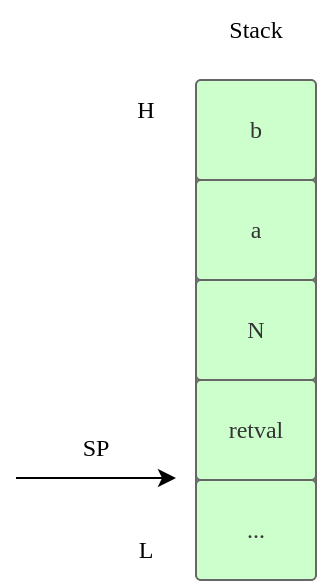 <mxfile version="21.4.0" type="device">
  <diagram name="Page-1" id="B1yo0fYO60-0N24Uez38">
    <mxGraphModel dx="1306" dy="894" grid="1" gridSize="10" guides="1" tooltips="1" connect="1" arrows="1" fold="1" page="1" pageScale="1" pageWidth="850" pageHeight="1100" math="0" shadow="0">
      <root>
        <mxCell id="0" />
        <mxCell id="1" parent="0" />
        <mxCell id="YhTuoAYsITykvQmshLvt-1" value="" style="rounded=1;whiteSpace=wrap;html=1;arcSize=5;fontFamily=SF Mono;fillColor=#CCFFCC;fontColor=#333333;strokeColor=#666666;" vertex="1" parent="1">
          <mxGeometry x="360" y="200" width="60" height="250" as="geometry" />
        </mxCell>
        <mxCell id="YhTuoAYsITykvQmshLvt-2" value="b" style="rounded=1;whiteSpace=wrap;html=1;arcSize=5;fontFamily=SF Mono;fillColor=#CCFFCC;fontColor=#333333;strokeColor=#666666;" vertex="1" parent="1">
          <mxGeometry x="360" y="200" width="60" height="50" as="geometry" />
        </mxCell>
        <mxCell id="YhTuoAYsITykvQmshLvt-3" value="a" style="rounded=1;whiteSpace=wrap;html=1;arcSize=5;fontFamily=SF Mono;fillColor=#CCFFCC;fontColor=#333333;strokeColor=#666666;" vertex="1" parent="1">
          <mxGeometry x="360" y="250" width="60" height="50" as="geometry" />
        </mxCell>
        <mxCell id="YhTuoAYsITykvQmshLvt-4" value="N" style="rounded=1;whiteSpace=wrap;html=1;arcSize=5;fontFamily=SF Mono;fillColor=#CCFFCC;fontColor=#333333;strokeColor=#666666;" vertex="1" parent="1">
          <mxGeometry x="360" y="300" width="60" height="50" as="geometry" />
        </mxCell>
        <mxCell id="YhTuoAYsITykvQmshLvt-5" value="retval" style="rounded=1;whiteSpace=wrap;html=1;arcSize=5;fontFamily=SF Mono;fillColor=#CCFFCC;fontColor=#333333;strokeColor=#666666;" vertex="1" parent="1">
          <mxGeometry x="360" y="350" width="60" height="50" as="geometry" />
        </mxCell>
        <mxCell id="YhTuoAYsITykvQmshLvt-6" value="..." style="rounded=1;whiteSpace=wrap;html=1;arcSize=5;fontFamily=SF Mono;fillColor=#CCFFCC;fontColor=#333333;strokeColor=#666666;" vertex="1" parent="1">
          <mxGeometry x="360" y="400" width="60" height="50" as="geometry" />
        </mxCell>
        <mxCell id="YhTuoAYsITykvQmshLvt-7" value="Stack" style="text;html=1;strokeColor=none;fillColor=none;align=center;verticalAlign=middle;whiteSpace=wrap;rounded=0;fontFamily=SF Mono;" vertex="1" parent="1">
          <mxGeometry x="360" y="160" width="60" height="30" as="geometry" />
        </mxCell>
        <mxCell id="YhTuoAYsITykvQmshLvt-8" value="H" style="text;html=1;strokeColor=none;fillColor=none;align=center;verticalAlign=middle;whiteSpace=wrap;rounded=0;fontFamily=SF Mono;" vertex="1" parent="1">
          <mxGeometry x="320" y="200" width="30" height="30" as="geometry" />
        </mxCell>
        <mxCell id="YhTuoAYsITykvQmshLvt-9" value="L" style="text;html=1;strokeColor=none;fillColor=none;align=center;verticalAlign=middle;whiteSpace=wrap;rounded=0;fontFamily=SF Mono;" vertex="1" parent="1">
          <mxGeometry x="320" y="420" width="30" height="30" as="geometry" />
        </mxCell>
        <mxCell id="YhTuoAYsITykvQmshLvt-10" value="" style="endArrow=classic;html=1;rounded=0;" edge="1" parent="1">
          <mxGeometry width="50" height="50" relative="1" as="geometry">
            <mxPoint x="270" y="399" as="sourcePoint" />
            <mxPoint x="350" y="399" as="targetPoint" />
          </mxGeometry>
        </mxCell>
        <mxCell id="YhTuoAYsITykvQmshLvt-11" value="&lt;font face=&quot;SF Mono&quot;&gt;SP&lt;/font&gt;" style="text;html=1;strokeColor=none;fillColor=none;align=center;verticalAlign=middle;whiteSpace=wrap;rounded=0;" vertex="1" parent="1">
          <mxGeometry x="280" y="369" width="60" height="30" as="geometry" />
        </mxCell>
      </root>
    </mxGraphModel>
  </diagram>
</mxfile>
